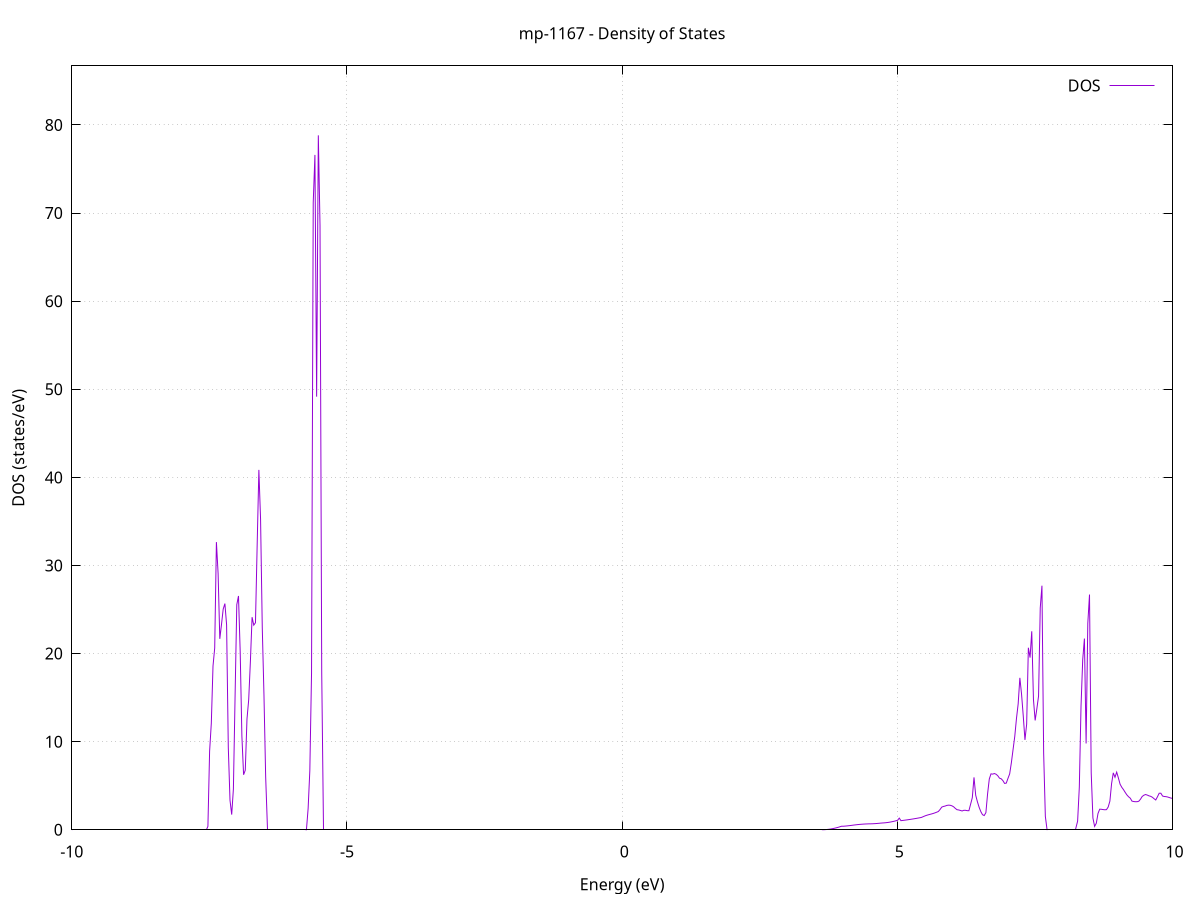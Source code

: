set title 'mp-1167 - Density of States'
set xlabel 'Energy (eV)'
set ylabel 'DOS (states/eV)'
set grid
set xrange [-10:10]
set yrange [0:86.708]
set xzeroaxis lt -1
set terminal png size 800,600
set output 'mp-1167_dos_gnuplot.png'
plot '-' using 1:2 with lines title 'DOS'
-32.588800 0.000000
-32.557900 0.000000
-32.527100 0.000000
-32.496200 0.000000
-32.465300 0.000000
-32.434500 0.000000
-32.403600 0.000000
-32.372700 0.000000
-32.341900 0.000000
-32.311000 0.000000
-32.280100 0.000000
-32.249300 0.000000
-32.218400 0.000000
-32.187500 0.000000
-32.156700 0.000000
-32.125800 0.000000
-32.095000 0.000000
-32.064100 0.000000
-32.033200 0.000000
-32.002400 0.000000
-31.971500 0.000000
-31.940600 0.000000
-31.909800 0.000000
-31.878900 0.000000
-31.848000 0.000000
-31.817200 0.000000
-31.786300 0.000000
-31.755400 0.000000
-31.724600 0.000000
-31.693700 0.000000
-31.662800 0.000000
-31.632000 0.000000
-31.601100 0.000000
-31.570300 0.000000
-31.539400 0.000000
-31.508500 0.000000
-31.477700 0.000000
-31.446800 0.000000
-31.415900 0.000000
-31.385100 0.000000
-31.354200 0.000000
-31.323300 0.000000
-31.292500 0.000000
-31.261600 0.000000
-31.230700 0.000000
-31.199900 0.000000
-31.169000 0.000000
-31.138100 0.000000
-31.107300 0.000000
-31.076400 0.000000
-31.045600 0.000000
-31.014700 0.000000
-30.983800 0.000000
-30.953000 0.000000
-30.922100 0.000000
-30.891200 0.000000
-30.860400 0.000000
-30.829500 0.000000
-30.798600 0.000000
-30.767800 0.000000
-30.736900 0.000000
-30.706000 0.000000
-30.675200 0.000000
-30.644300 0.000000
-30.613400 0.000000
-30.582600 0.000000
-30.551700 0.000000
-30.520900 0.000000
-30.490000 0.000000
-30.459100 0.000000
-30.428300 0.000000
-30.397400 0.000000
-30.366500 0.000000
-30.335700 0.000000
-30.304800 0.000000
-30.273900 0.000000
-30.243100 0.000000
-30.212200 0.000000
-30.181300 0.000000
-30.150500 0.000000
-30.119600 0.000000
-30.088700 0.000000
-30.057900 0.000000
-30.027000 0.000000
-29.996200 0.000000
-29.965300 0.000000
-29.934400 0.000000
-29.903600 0.000000
-29.872700 0.000000
-29.841800 0.000000
-29.811000 0.000000
-29.780100 1.217000
-29.749200 74.824300
-29.718400 0.000000
-29.687500 0.000000
-29.656600 0.000000
-29.625800 0.000000
-29.594900 0.000000
-29.564000 0.000000
-29.533200 0.000000
-29.502300 0.000000
-29.471500 0.000000
-29.440600 0.000000
-29.409700 0.000000
-29.378900 0.000000
-29.348000 0.000000
-29.317100 0.000000
-29.286300 0.000000
-29.255400 0.000000
-29.224500 0.000000
-29.193700 0.000000
-29.162800 0.000000
-29.131900 0.000000
-29.101100 0.000000
-29.070200 0.000000
-29.039300 0.000000
-29.008500 0.000000
-28.977600 0.000000
-28.946800 0.000000
-28.915900 0.000000
-28.885000 0.000000
-28.854200 0.000000
-28.823300 0.000000
-28.792400 0.000000
-28.761600 0.000000
-28.730700 0.000000
-28.699800 0.000000
-28.669000 0.000000
-28.638100 0.000000
-28.607200 0.000000
-28.576400 0.000000
-28.545500 0.000000
-28.514600 0.000000
-28.483800 0.000000
-28.452900 0.000000
-28.422100 0.000000
-28.391200 0.000000
-28.360300 0.000000
-28.329500 0.000000
-28.298600 0.000000
-28.267700 0.000000
-28.236900 0.000000
-28.206000 0.000000
-28.175100 0.000000
-28.144300 0.000000
-28.113400 0.000000
-28.082500 0.000000
-28.051700 0.000000
-28.020800 0.000000
-27.989900 0.000000
-27.959100 0.000000
-27.928200 0.000000
-27.897400 0.000000
-27.866500 0.000000
-27.835600 0.000000
-27.804800 0.000000
-27.773900 0.000000
-27.743000 0.000000
-27.712200 0.000000
-27.681300 0.000000
-27.650400 0.000000
-27.619600 0.000000
-27.588700 0.000000
-27.557800 0.000000
-27.527000 0.000000
-27.496100 0.000000
-27.465300 0.000000
-27.434400 0.000000
-27.403500 0.000000
-27.372700 0.000000
-27.341800 0.000000
-27.310900 0.000000
-27.280100 0.000000
-27.249200 0.000000
-27.218300 0.000000
-27.187500 0.000000
-27.156600 0.000000
-27.125700 0.000000
-27.094900 0.000000
-27.064000 0.000000
-27.033100 0.000000
-27.002300 0.000000
-26.971400 0.000000
-26.940600 0.000000
-26.909700 4.054700
-26.878800 178.437000
-26.848000 102.203800
-26.817100 0.000000
-26.786200 0.000000
-26.755400 0.000000
-26.724500 0.000000
-26.693600 0.000000
-26.662800 0.000000
-26.631900 0.000000
-26.601000 0.000000
-26.570200 0.000000
-26.539300 0.000000
-26.508400 0.000000
-26.477600 0.000000
-26.446700 0.000000
-26.415900 0.000000
-26.385000 0.000000
-26.354100 0.000000
-26.323300 0.000000
-26.292400 0.000000
-26.261500 0.000000
-26.230700 0.000000
-26.199800 0.000000
-26.168900 0.000000
-26.138100 0.000000
-26.107200 0.000000
-26.076300 0.000000
-26.045500 0.000000
-26.014600 0.000000
-25.983700 0.000000
-25.952900 0.000000
-25.922000 0.000000
-25.891200 0.000000
-25.860300 0.000000
-25.829400 0.000000
-25.798600 0.000000
-25.767700 0.000000
-25.736800 0.000000
-25.706000 0.000000
-25.675100 0.000000
-25.644200 0.000000
-25.613400 0.000000
-25.582500 0.000000
-25.551600 0.000000
-25.520800 0.000000
-25.489900 0.000000
-25.459000 0.000000
-25.428200 0.000000
-25.397300 0.000000
-25.366500 0.000000
-25.335600 0.000000
-25.304700 0.000000
-25.273900 0.000000
-25.243000 0.000000
-25.212100 0.000000
-25.181300 0.000000
-25.150400 0.000000
-25.119500 0.000000
-25.088700 0.000000
-25.057800 0.000000
-25.026900 0.000000
-24.996100 0.000000
-24.965200 0.000000
-24.934300 0.000000
-24.903500 0.000000
-24.872600 0.000000
-24.841800 0.000000
-24.810900 0.000000
-24.780000 0.000000
-24.749200 0.000000
-24.718300 0.000000
-24.687400 0.000000
-24.656600 0.000000
-24.625700 0.000000
-24.594800 0.000000
-24.564000 0.000000
-24.533100 0.000000
-24.502200 0.000000
-24.471400 0.000000
-24.440500 0.000000
-24.409600 0.000000
-24.378800 0.000000
-24.347900 0.000000
-24.317100 0.000000
-24.286200 0.000000
-24.255300 0.000000
-24.224500 0.000000
-24.193600 0.000000
-24.162700 0.000000
-24.131900 0.000000
-24.101000 0.000000
-24.070100 0.000000
-24.039300 0.000000
-24.008400 0.000000
-23.977500 0.000000
-23.946700 0.000000
-23.915800 0.000000
-23.884900 0.000000
-23.854100 0.000000
-23.823200 0.000000
-23.792400 0.000000
-23.761500 0.000000
-23.730600 0.000000
-23.699800 0.000000
-23.668900 0.000000
-23.638000 0.000000
-23.607200 0.000000
-23.576300 0.000000
-23.545400 0.000000
-23.514600 0.000000
-23.483700 0.000000
-23.452800 0.000000
-23.422000 0.000000
-23.391100 0.000000
-23.360200 0.000000
-23.329400 0.000000
-23.298500 0.000000
-23.267700 0.000000
-23.236800 0.000000
-23.205900 0.000000
-23.175100 0.000000
-23.144200 0.000000
-23.113300 0.000000
-23.082500 0.000000
-23.051600 0.000000
-23.020700 0.000000
-22.989900 0.000000
-22.959000 0.000000
-22.928100 0.000000
-22.897300 0.000000
-22.866400 0.000000
-22.835500 0.000000
-22.804700 0.000000
-22.773800 0.000000
-22.743000 0.000000
-22.712100 0.000000
-22.681200 0.000000
-22.650400 0.000000
-22.619500 0.000000
-22.588600 0.000000
-22.557800 0.000000
-22.526900 0.000000
-22.496000 0.000000
-22.465200 0.000000
-22.434300 0.000000
-22.403400 0.000000
-22.372600 0.000000
-22.341700 0.000000
-22.310800 0.000000
-22.280000 0.000000
-22.249100 0.000000
-22.218300 0.000000
-22.187400 0.000000
-22.156500 0.000000
-22.125700 0.000000
-22.094800 0.000000
-22.063900 0.000000
-22.033100 0.000000
-22.002200 0.000000
-21.971300 0.000000
-21.940500 0.000000
-21.909600 0.000000
-21.878700 0.000000
-21.847900 0.000000
-21.817000 0.000000
-21.786100 0.000000
-21.755300 0.000000
-21.724400 0.000000
-21.693600 0.000000
-21.662700 0.000000
-21.631800 0.000000
-21.601000 0.000000
-21.570100 0.000000
-21.539200 0.000000
-21.508400 0.000000
-21.477500 0.000000
-21.446600 0.000000
-21.415800 0.000000
-21.384900 0.000000
-21.354000 0.000000
-21.323200 0.000000
-21.292300 0.000000
-21.261400 0.000000
-21.230600 0.000000
-21.199700 0.000000
-21.168900 0.000000
-21.138000 0.000000
-21.107100 0.000000
-21.076300 0.000000
-21.045400 0.000000
-21.014500 0.000000
-20.983700 0.000000
-20.952800 0.000000
-20.921900 0.000000
-20.891100 0.000000
-20.860200 0.000000
-20.829300 0.000000
-20.798500 0.000000
-20.767600 0.000000
-20.736800 0.000000
-20.705900 0.000000
-20.675000 0.000000
-20.644200 0.000000
-20.613300 0.000000
-20.582400 0.000000
-20.551600 0.000000
-20.520700 0.000000
-20.489800 0.000000
-20.459000 0.000000
-20.428100 0.000000
-20.397200 0.000000
-20.366400 0.000000
-20.335500 0.000000
-20.304600 0.000000
-20.273800 0.000000
-20.242900 0.000000
-20.212100 0.000000
-20.181200 0.000000
-20.150300 0.000000
-20.119500 0.000000
-20.088600 0.000000
-20.057700 0.000000
-20.026900 0.000000
-19.996000 0.000000
-19.965100 0.000000
-19.934300 0.000000
-19.903400 0.000000
-19.872500 0.000000
-19.841700 0.000000
-19.810800 0.000000
-19.779900 0.000000
-19.749100 0.000000
-19.718200 0.000000
-19.687400 0.000000
-19.656500 0.000000
-19.625600 0.000000
-19.594800 0.000000
-19.563900 0.000000
-19.533000 0.000000
-19.502200 0.000000
-19.471300 0.000000
-19.440400 0.000000
-19.409600 0.000000
-19.378700 0.000000
-19.347800 0.000000
-19.317000 0.000000
-19.286100 0.000000
-19.255200 0.000000
-19.224400 0.000000
-19.193500 0.000000
-19.162700 0.000000
-19.131800 0.000000
-19.100900 0.000000
-19.070100 0.000000
-19.039200 0.000000
-19.008300 0.000000
-18.977500 0.000000
-18.946600 0.000000
-18.915700 0.000000
-18.884900 0.000000
-18.854000 0.000000
-18.823100 0.000000
-18.792300 0.000000
-18.761400 0.000000
-18.730500 0.000000
-18.699700 0.000000
-18.668800 0.000000
-18.638000 0.000000
-18.607100 0.000000
-18.576200 0.000000
-18.545400 0.000000
-18.514500 0.000000
-18.483600 0.000000
-18.452800 0.000000
-18.421900 0.000000
-18.391000 0.000000
-18.360200 0.000000
-18.329300 0.000000
-18.298400 0.000000
-18.267600 0.000000
-18.236700 0.000000
-18.205800 0.000000
-18.175000 0.000000
-18.144100 0.000000
-18.113300 0.000000
-18.082400 0.000000
-18.051500 0.000000
-18.020700 0.000000
-17.989800 0.000000
-17.958900 0.000000
-17.928100 0.000000
-17.897200 0.000000
-17.866300 0.000000
-17.835500 0.000000
-17.804600 0.000000
-17.773700 0.000000
-17.742900 0.000000
-17.712000 0.000000
-17.681100 0.000000
-17.650300 0.000000
-17.619400 0.000000
-17.588600 0.000000
-17.557700 0.000000
-17.526800 0.000000
-17.496000 0.000000
-17.465100 0.000000
-17.434200 0.000000
-17.403400 0.000000
-17.372500 0.000000
-17.341600 0.000000
-17.310800 0.000000
-17.279900 0.000000
-17.249000 0.000000
-17.218200 0.000000
-17.187300 0.000000
-17.156400 0.000000
-17.125600 0.000000
-17.094700 0.000000
-17.063900 0.000000
-17.033000 0.000000
-17.002100 0.000000
-16.971300 0.000000
-16.940400 0.000000
-16.909500 0.000000
-16.878700 0.000000
-16.847800 0.000000
-16.816900 0.000000
-16.786100 0.000000
-16.755200 0.000000
-16.724300 0.000000
-16.693500 0.000000
-16.662600 0.000000
-16.631700 0.000000
-16.600900 0.000000
-16.570000 0.000000
-16.539200 0.000000
-16.508300 0.000000
-16.477400 0.000000
-16.446600 0.000000
-16.415700 0.000000
-16.384800 0.000000
-16.354000 0.000000
-16.323100 0.000000
-16.292200 0.000000
-16.261400 0.000000
-16.230500 0.000000
-16.199600 0.000000
-16.168800 0.000000
-16.137900 0.000000
-16.107000 0.000000
-16.076200 0.000000
-16.045300 0.000000
-16.014500 0.000000
-15.983600 0.000000
-15.952700 0.000000
-15.921900 0.000000
-15.891000 0.000000
-15.860100 0.000000
-15.829300 0.000000
-15.798400 0.000000
-15.767500 0.000000
-15.736700 0.000000
-15.705800 0.000000
-15.674900 0.000000
-15.644100 0.000000
-15.613200 0.000000
-15.582300 0.000000
-15.551500 0.000000
-15.520600 0.000000
-15.489800 0.000000
-15.458900 0.000000
-15.428000 0.000000
-15.397200 0.000000
-15.366300 0.000000
-15.335400 0.000000
-15.304600 0.000000
-15.273700 0.000000
-15.242800 0.000000
-15.212000 0.000000
-15.181100 0.000000
-15.150200 0.000000
-15.119400 0.000000
-15.088500 0.000000
-15.057600 0.000000
-15.026800 0.000000
-14.995900 0.000000
-14.965100 0.000000
-14.934200 0.000000
-14.903300 0.000000
-14.872500 0.000000
-14.841600 0.000000
-14.810700 0.000000
-14.779900 0.000000
-14.749000 0.000000
-14.718100 0.000000
-14.687300 0.000000
-14.656400 0.000000
-14.625500 0.000000
-14.594700 0.000000
-14.563800 0.000000
-14.532900 0.000000
-14.502100 0.000000
-14.471200 0.000000
-14.440400 0.000000
-14.409500 0.000000
-14.378600 0.000000
-14.347800 0.000000
-14.316900 0.000000
-14.286000 0.000000
-14.255200 0.000000
-14.224300 0.000000
-14.193400 0.000000
-14.162600 0.000000
-14.131700 0.000000
-14.100800 0.000000
-14.070000 0.000000
-14.039100 0.000000
-14.008300 0.000000
-13.977400 0.000000
-13.946500 0.000000
-13.915700 0.000000
-13.884800 0.000000
-13.853900 0.000000
-13.823100 0.000000
-13.792200 0.000000
-13.761300 0.000000
-13.730500 0.000000
-13.699600 0.000000
-13.668700 0.000000
-13.637900 0.000000
-13.607000 0.000000
-13.576100 0.000000
-13.545300 0.000000
-13.514400 1.297100
-13.483600 5.145400
-13.452700 7.914800
-13.421800 11.270600
-13.391000 21.796900
-13.360100 40.147700
-13.329200 75.233400
-13.298400 0.000000
-13.267500 0.000000
-13.236600 0.000000
-13.205800 0.000000
-13.174900 0.000000
-13.144000 0.000000
-13.113200 0.000000
-13.082300 0.000000
-13.051400 0.000000
-13.020600 0.000000
-12.989700 0.000000
-12.958900 0.000000
-12.928000 0.000000
-12.897100 0.000000
-12.866300 0.000000
-12.835400 0.000000
-12.804500 0.000000
-12.773700 0.000000
-12.742800 0.000000
-12.711900 0.000000
-12.681100 0.000000
-12.650200 0.000000
-12.619300 0.000000
-12.588500 0.000000
-12.557600 0.000000
-12.526700 0.000000
-12.495900 0.000000
-12.465000 0.000000
-12.434200 0.000000
-12.403300 0.000000
-12.372400 0.000000
-12.341600 0.000000
-12.310700 0.000000
-12.279800 0.000000
-12.249000 0.000000
-12.218100 0.000000
-12.187200 0.000000
-12.156400 0.000000
-12.125500 0.000000
-12.094600 0.000000
-12.063800 0.000000
-12.032900 0.000000
-12.002000 0.000000
-11.971200 0.000000
-11.940300 0.000000
-11.909500 0.000000
-11.878600 0.000000
-11.847700 0.000000
-11.816900 0.000000
-11.786000 0.000000
-11.755100 0.000000
-11.724300 0.000000
-11.693400 0.000000
-11.662500 0.000000
-11.631700 0.000000
-11.600800 0.000000
-11.569900 0.000000
-11.539100 0.000000
-11.508200 0.000000
-11.477300 0.000000
-11.446500 0.000000
-11.415600 0.000000
-11.384800 0.000000
-11.353900 0.000000
-11.323000 0.000000
-11.292200 0.000000
-11.261300 0.000000
-11.230400 0.000000
-11.199600 0.000000
-11.168700 0.000000
-11.137800 0.000000
-11.107000 0.050700
-11.076100 18.588800
-11.045200 13.728200
-11.014400 14.552100
-10.983500 46.189000
-10.952600 67.720800
-10.921800 38.991400
-10.890900 50.897800
-10.860100 80.882100
-10.829200 40.494700
-10.798300 0.000000
-10.767500 0.000000
-10.736600 0.000000
-10.705700 0.000000
-10.674900 0.000000
-10.644000 0.000000
-10.613100 0.000000
-10.582300 0.000000
-10.551400 0.000000
-10.520500 0.000000
-10.489700 0.000000
-10.458800 0.000000
-10.427900 0.000000
-10.397100 0.000000
-10.366200 0.000000
-10.335400 0.000000
-10.304500 0.000000
-10.273600 0.000000
-10.242800 0.000000
-10.211900 0.000000
-10.181000 0.000000
-10.150200 0.000000
-10.119300 0.000000
-10.088400 0.000000
-10.057600 0.000000
-10.026700 0.000000
-9.995800 0.000000
-9.965000 0.000000
-9.934100 0.000000
-9.903200 0.000000
-9.872400 0.000000
-9.841500 0.000000
-9.810700 0.000000
-9.779800 0.000000
-9.748900 0.000000
-9.718100 0.000000
-9.687200 0.000000
-9.656300 0.000000
-9.625500 0.000000
-9.594600 0.000000
-9.563700 0.000000
-9.532900 0.000000
-9.502000 0.000000
-9.471100 0.000000
-9.440300 0.000000
-9.409400 0.000000
-9.378500 0.000000
-9.347700 0.000000
-9.316800 0.000000
-9.286000 0.000000
-9.255100 0.000000
-9.224200 0.000000
-9.193400 0.000000
-9.162500 0.000000
-9.131600 0.000000
-9.100800 0.000000
-9.069900 0.000000
-9.039000 0.000000
-9.008200 0.000000
-8.977300 0.000000
-8.946400 0.000000
-8.915600 0.000000
-8.884700 0.000000
-8.853800 0.000000
-8.823000 0.000000
-8.792100 0.000000
-8.761300 0.000000
-8.730400 0.000000
-8.699500 0.000000
-8.668700 0.000000
-8.637800 0.000000
-8.606900 0.000000
-8.576100 0.000000
-8.545200 0.000000
-8.514300 0.000000
-8.483500 0.000000
-8.452600 0.000000
-8.421700 0.000000
-8.390900 0.000000
-8.360000 0.000000
-8.329100 0.000000
-8.298300 0.000000
-8.267400 0.000000
-8.236600 0.000000
-8.205700 0.000000
-8.174800 0.000000
-8.144000 0.000000
-8.113100 0.000000
-8.082200 0.000000
-8.051400 0.000000
-8.020500 0.000000
-7.989600 0.000000
-7.958800 0.000000
-7.927900 0.000000
-7.897000 0.000000
-7.866200 0.000000
-7.835300 0.000000
-7.804400 0.000000
-7.773600 0.000000
-7.742700 0.000000
-7.711900 0.000000
-7.681000 0.000000
-7.650100 0.000000
-7.619300 0.000000
-7.588400 0.000000
-7.557500 0.000000
-7.526700 0.386600
-7.495800 8.920500
-7.464900 12.082400
-7.434100 18.579300
-7.403200 20.632000
-7.372300 32.657300
-7.341500 29.096900
-7.310600 21.671300
-7.279800 23.303400
-7.248900 25.050400
-7.218000 25.674300
-7.187200 23.266000
-7.156300 9.345200
-7.125400 3.356300
-7.094600 1.723400
-7.063700 4.618200
-7.032800 15.220400
-7.002000 25.550300
-6.971100 26.537100
-6.940200 20.259600
-6.909400 10.642900
-6.878500 6.245800
-6.847600 6.764800
-6.816800 12.569300
-6.785900 14.738000
-6.755100 19.059500
-6.724200 24.131700
-6.693300 23.227300
-6.662500 23.500300
-6.631600 32.360700
-6.600700 40.847700
-6.569900 35.261500
-6.539000 22.972900
-6.508100 15.266700
-6.477300 6.009700
-6.446400 0.000000
-6.415500 0.000000
-6.384700 0.000000
-6.353800 0.000000
-6.322900 0.000000
-6.292100 0.000000
-6.261200 0.000000
-6.230400 0.000000
-6.199500 0.000000
-6.168600 0.000000
-6.137800 0.000000
-6.106900 0.000000
-6.076000 0.000000
-6.045200 0.000000
-6.014300 0.000000
-5.983400 0.000000
-5.952600 0.000000
-5.921700 0.000000
-5.890800 0.000000
-5.860000 0.000000
-5.829100 0.000000
-5.798200 0.000000
-5.767400 0.000000
-5.736500 0.003600
-5.705700 2.420300
-5.674800 6.721900
-5.643900 17.736400
-5.613100 71.188600
-5.582200 76.602100
-5.551300 49.163900
-5.520500 78.825600
-5.489600 68.579600
-5.458700 17.821500
-5.427900 0.000000
-5.397000 0.000000
-5.366100 0.000000
-5.335300 0.000000
-5.304400 0.000000
-5.273500 0.000000
-5.242700 0.000000
-5.211800 0.000000
-5.181000 0.000000
-5.150100 0.000000
-5.119200 0.000000
-5.088400 0.000000
-5.057500 0.000000
-5.026600 0.000000
-4.995800 0.000000
-4.964900 0.000000
-4.934000 0.000000
-4.903200 0.000000
-4.872300 0.000000
-4.841400 0.000000
-4.810600 0.000000
-4.779700 0.000000
-4.748800 0.000000
-4.718000 0.000000
-4.687100 0.000000
-4.656300 0.000000
-4.625400 0.000000
-4.594500 0.000000
-4.563700 0.000000
-4.532800 0.000000
-4.501900 0.000000
-4.471100 0.000000
-4.440200 0.000000
-4.409300 0.000000
-4.378500 0.000000
-4.347600 0.000000
-4.316700 0.000000
-4.285900 0.000000
-4.255000 0.000000
-4.224100 0.000000
-4.193300 0.000000
-4.162400 0.000000
-4.131600 0.000000
-4.100700 0.000000
-4.069800 0.000000
-4.039000 0.000000
-4.008100 0.000000
-3.977200 0.000000
-3.946400 0.000000
-3.915500 0.000000
-3.884600 0.000000
-3.853800 0.000000
-3.822900 0.000000
-3.792000 0.000000
-3.761200 0.000000
-3.730300 0.000000
-3.699400 0.000000
-3.668600 0.000000
-3.637700 0.000000
-3.606900 0.000000
-3.576000 0.000000
-3.545100 0.000000
-3.514300 0.000000
-3.483400 0.000000
-3.452500 0.000000
-3.421700 0.000000
-3.390800 0.000000
-3.359900 0.000000
-3.329100 0.000000
-3.298200 0.000000
-3.267300 0.000000
-3.236500 0.000000
-3.205600 0.000000
-3.174700 0.000000
-3.143900 0.000000
-3.113000 0.000000
-3.082200 0.000000
-3.051300 0.000000
-3.020400 0.000000
-2.989600 0.000000
-2.958700 0.000000
-2.927800 0.000000
-2.897000 0.000000
-2.866100 0.000000
-2.835200 0.000000
-2.804400 0.000000
-2.773500 0.000000
-2.742600 0.000000
-2.711800 0.000000
-2.680900 0.000000
-2.650000 0.000000
-2.619200 0.000000
-2.588300 0.000000
-2.557500 0.000000
-2.526600 0.000000
-2.495700 0.000000
-2.464900 0.000000
-2.434000 0.000000
-2.403100 0.000000
-2.372300 0.000000
-2.341400 0.000000
-2.310500 0.000000
-2.279700 0.000000
-2.248800 0.000000
-2.217900 0.000000
-2.187100 0.000000
-2.156200 0.000000
-2.125300 0.000000
-2.094500 0.000000
-2.063600 0.000000
-2.032800 0.000000
-2.001900 0.000000
-1.971000 0.000000
-1.940200 0.000000
-1.909300 0.000000
-1.878400 0.000000
-1.847600 0.000000
-1.816700 0.000000
-1.785800 0.000000
-1.755000 0.000000
-1.724100 0.000000
-1.693200 0.000000
-1.662400 0.000000
-1.631500 0.000000
-1.600600 0.000000
-1.569800 0.000000
-1.538900 0.000000
-1.508100 0.000000
-1.477200 0.000000
-1.446300 0.000000
-1.415500 0.000000
-1.384600 0.000000
-1.353700 0.000000
-1.322900 0.000000
-1.292000 0.000000
-1.261100 0.000000
-1.230300 0.000000
-1.199400 0.000000
-1.168500 0.000000
-1.137700 0.000000
-1.106800 0.000000
-1.075900 0.000000
-1.045100 0.000000
-1.014200 0.000000
-0.983400 0.000000
-0.952500 0.000000
-0.921600 0.000000
-0.890800 0.000000
-0.859900 0.000000
-0.829000 0.000000
-0.798200 0.000000
-0.767300 0.000000
-0.736400 0.000000
-0.705600 0.000000
-0.674700 0.000000
-0.643800 0.000000
-0.613000 0.000000
-0.582100 0.000000
-0.551300 0.000000
-0.520400 0.000000
-0.489500 0.000000
-0.458700 0.000000
-0.427800 0.000000
-0.396900 0.000000
-0.366100 0.000000
-0.335200 0.000000
-0.304300 0.000000
-0.273500 0.000000
-0.242600 0.000000
-0.211700 0.000000
-0.180900 0.000000
-0.150000 0.000000
-0.119100 0.000000
-0.088300 0.000000
-0.057400 0.000000
-0.026600 0.000000
0.004300 0.000000
0.035200 0.000000
0.066000 0.000000
0.096900 0.000000
0.127800 0.000000
0.158600 0.000000
0.189500 0.000000
0.220400 0.000000
0.251200 0.000000
0.282100 0.000000
0.313000 0.000000
0.343800 0.000000
0.374700 0.000000
0.405600 0.000000
0.436400 0.000000
0.467300 0.000000
0.498100 0.000000
0.529000 0.000000
0.559900 0.000000
0.590700 0.000000
0.621600 0.000000
0.652500 0.000000
0.683300 0.000000
0.714200 0.000000
0.745100 0.000000
0.775900 0.000000
0.806800 0.000000
0.837700 0.000000
0.868500 0.000000
0.899400 0.000000
0.930300 0.000000
0.961100 0.000000
0.992000 0.000000
1.022800 0.000000
1.053700 0.000000
1.084600 0.000000
1.115400 0.000000
1.146300 0.000000
1.177200 0.000000
1.208000 0.000000
1.238900 0.000000
1.269800 0.000000
1.300600 0.000000
1.331500 0.000000
1.362400 0.000000
1.393200 0.000000
1.424100 0.000000
1.455000 0.000000
1.485800 0.000000
1.516700 0.000000
1.547500 0.000000
1.578400 0.000000
1.609300 0.000000
1.640100 0.000000
1.671000 0.000000
1.701900 0.000000
1.732700 0.000000
1.763600 0.000000
1.794500 0.000000
1.825300 0.000000
1.856200 0.000000
1.887100 0.000000
1.917900 0.000000
1.948800 0.000000
1.979700 0.000000
2.010500 0.000000
2.041400 0.000000
2.072200 0.000000
2.103100 0.000000
2.134000 0.000000
2.164800 0.000000
2.195700 0.000000
2.226600 0.000000
2.257400 0.000000
2.288300 0.000000
2.319200 0.000000
2.350000 0.000000
2.380900 0.000000
2.411800 0.000000
2.442600 0.000000
2.473500 0.000000
2.504400 0.000000
2.535200 0.000000
2.566100 0.000000
2.596900 0.000000
2.627800 0.000000
2.658700 0.000000
2.689500 0.000000
2.720400 0.000000
2.751300 0.000000
2.782100 0.000000
2.813000 0.000000
2.843900 0.000000
2.874700 0.000000
2.905600 0.000000
2.936500 0.000000
2.967300 0.000000
2.998200 0.000000
3.029100 0.000000
3.059900 0.000000
3.090800 0.000000
3.121600 0.000000
3.152500 0.000000
3.183400 0.000000
3.214200 0.000000
3.245100 0.000000
3.276000 0.000000
3.306800 0.000000
3.337700 0.000000
3.368600 0.000000
3.399400 0.000000
3.430300 0.000000
3.461200 0.000000
3.492000 0.000000
3.522900 0.000000
3.553800 0.000000
3.584600 0.000000
3.615500 0.000000
3.646300 0.003100
3.677200 0.011700
3.708100 0.025800
3.738900 0.045400
3.769800 0.070600
3.800700 0.101200
3.831500 0.137400
3.862400 0.179000
3.893300 0.226200
3.924100 0.278900
3.955000 0.337100
3.985900 0.400800
4.016700 0.400100
4.047600 0.415900
4.078500 0.434100
4.109300 0.454500
4.140200 0.477200
4.171000 0.502200
4.201900 0.528900
4.232800 0.553800
4.263600 0.576500
4.294500 0.596900
4.325400 0.615000
4.356200 0.630900
4.387100 0.644500
4.418000 0.655800
4.448800 0.664900
4.479700 0.671700
4.510600 0.676300
4.541400 0.679200
4.572300 0.689600
4.603200 0.702300
4.634000 0.717300
4.664900 0.734600
4.695700 0.754200
4.726600 0.770100
4.757500 0.782800
4.788300 0.800800
4.819200 0.824100
4.850100 0.852700
4.880900 0.886700
4.911800 0.925900
4.942700 0.970500
4.973500 1.020400
5.004400 1.077300
5.035300 1.322900
5.066100 1.034400
5.097000 1.058000
5.127900 1.082900
5.158700 1.109000
5.189600 1.136400
5.220400 1.164900
5.251300 1.194600
5.282200 1.225600
5.313000 1.257800
5.343900 1.291200
5.374800 1.325800
5.405600 1.361600
5.436500 1.398700
5.467400 1.480200
5.498200 1.564300
5.529100 1.634900
5.560000 1.693100
5.590800 1.746100
5.621700 1.796700
5.652600 1.854100
5.683400 1.919500
5.714300 1.992800
5.745100 2.074000
5.776000 2.296100
5.806900 2.570000
5.837700 2.647300
5.868600 2.693800
5.899500 2.765300
5.930300 2.795900
5.961200 2.780800
5.992100 2.718900
6.022900 2.609900
6.053800 2.426900
6.084700 2.278300
6.115500 2.248000
6.146400 2.194800
6.177200 2.133800
6.208100 2.212100
6.239000 2.209900
6.269800 2.169200
6.300700 2.166500
6.331600 2.903700
6.362400 3.643300
6.393300 5.947600
6.424200 3.921000
6.455000 3.182700
6.485900 2.562900
6.516800 2.067900
6.547600 1.712800
6.578500 1.613300
6.609400 1.946000
6.640200 4.085300
6.671100 5.764100
6.701900 6.347100
6.732800 6.317200
6.763700 6.383800
6.794500 6.303100
6.825400 6.131600
6.856300 5.860300
6.887100 5.788600
6.918000 5.582500
6.948900 5.262200
6.979700 5.294900
7.010600 5.837300
7.041500 6.349000
7.072300 7.617100
7.103200 9.115600
7.134100 10.598700
7.164900 12.627500
7.195800 14.290700
7.226600 17.246400
7.257500 15.380000
7.288400 12.903700
7.319200 10.200500
7.350100 11.987300
7.381000 20.660300
7.411800 19.543000
7.442700 22.532400
7.473600 14.779300
7.504400 12.410300
7.535300 13.735900
7.566200 15.170800
7.597000 25.179900
7.627900 27.707000
7.658800 8.727600
7.689600 1.525400
7.720500 0.019300
7.751300 0.000000
7.782200 0.000000
7.813100 0.000000
7.843900 0.000000
7.874800 0.000000
7.905700 0.000000
7.936500 0.000000
7.967400 0.000000
7.998300 0.000000
8.029100 0.000000
8.060000 0.000000
8.090900 0.000000
8.121700 0.000000
8.152600 0.000000
8.183500 0.000000
8.214300 0.000000
8.245200 0.000000
8.276000 0.976300
8.306900 4.837700
8.337800 14.007200
8.368600 19.300000
8.399500 21.704600
8.430400 9.799700
8.461200 23.443400
8.492100 26.698100
8.523000 6.454600
8.553800 1.339800
8.584700 0.385100
8.615600 0.738000
8.646400 1.851900
8.677300 2.335400
8.708200 2.326900
8.739000 2.292300
8.769900 2.270600
8.800700 2.284200
8.831600 2.586100
8.862500 3.253100
8.893300 5.240100
8.924200 6.461700
8.955100 5.958900
8.985900 6.541400
9.016800 5.883800
9.047700 5.171200
9.078500 4.820400
9.109400 4.558100
9.140300 4.245100
9.171100 3.960400
9.202000 3.745700
9.232900 3.585400
9.263700 3.252400
9.294600 3.206900
9.325400 3.182900
9.356300 3.184900
9.387200 3.238200
9.418000 3.466700
9.448900 3.775300
9.479800 3.922100
9.510600 4.002800
9.541500 3.938500
9.572400 3.851200
9.603200 3.798000
9.634100 3.690800
9.665000 3.526900
9.695800 3.381100
9.726700 3.745600
9.757600 4.144900
9.788400 4.150500
9.819300 3.831500
9.850100 3.776400
9.881000 3.759900
9.911900 3.720700
9.942700 3.655800
9.973600 3.594100
10.004500 3.567800
10.035300 3.560000
10.066200 3.558200
10.097100 3.556500
10.127900 3.562000
10.158800 3.575100
10.189700 3.609800
10.220500 3.676500
10.251400 3.667700
10.282300 3.515500
10.313100 3.363100
10.344000 3.231800
10.374800 3.201300
10.405700 3.108100
10.436600 2.947200
10.467400 2.738200
10.498300 2.544600
10.529200 2.557700
10.560000 2.970200
10.590900 3.707900
10.621800 4.465700
10.652600 5.074200
10.683500 5.664200
10.714400 6.355100
10.745200 5.504400
10.776100 4.631200
10.807000 4.353100
10.837800 3.904200
10.868700 3.483600
10.899500 3.158900
10.930400 2.974300
10.961300 2.994200
10.992100 3.046100
11.023000 3.112400
11.053900 3.194000
11.084700 3.295400
11.115600 3.342800
11.146500 3.320100
11.177300 3.377900
11.208200 3.451000
11.239100 3.528900
11.269900 3.611700
11.300800 3.692400
11.331700 3.757300
11.362500 3.680700
11.393400 3.556700
11.424200 3.446100
11.455100 3.429700
11.486000 3.357400
11.516800 3.180500
11.547700 3.008700
11.578600 2.856100
11.609400 2.981000
11.640300 2.708800
11.671200 2.545100
11.702000 2.457000
11.732900 2.426800
11.763800 2.431000
11.794600 2.606900
11.825500 2.795600
11.856400 3.035500
11.887200 3.262200
11.918100 3.501800
11.948900 3.739400
11.979800 3.838700
12.010700 3.606600
12.041500 3.430000
12.072400 3.156100
12.103300 2.817000
12.134100 2.577900
12.165000 2.785000
12.195900 2.883300
12.226700 3.000400
12.257600 3.142100
12.288500 3.325500
12.319300 3.535500
12.350200 3.733600
12.381100 3.969100
12.411900 4.231200
12.442800 4.376000
12.473600 4.453700
12.504500 4.471800
12.535400 4.328400
12.566200 4.236800
12.597100 4.170600
12.628000 4.090200
12.658800 4.011000
12.689700 3.973100
12.720600 3.967100
12.751400 3.916000
12.782300 3.874400
12.813200 3.793100
12.844000 3.706400
12.874900 3.679000
12.905700 3.674300
12.936600 3.395700
12.967500 2.637900
12.998300 2.120500
13.029200 1.763100
13.060100 1.637300
13.090900 1.721200
13.121800 2.229600
13.152700 2.053700
13.183500 2.382900
13.214400 2.971800
13.245300 3.459900
13.276100 3.744200
13.307000 3.699700
13.337900 3.871200
13.368700 4.096400
13.399600 3.969300
13.430400 3.743700
13.461300 3.682800
13.492200 3.869300
13.523000 4.322300
13.553900 4.791000
13.584800 4.918700
13.615600 4.145600
13.646500 3.865500
13.677400 3.727800
13.708200 3.620000
13.739100 3.686500
13.770000 3.876700
13.800800 4.162400
13.831700 4.288800
13.862600 3.753500
13.893400 3.306600
13.924300 3.078400
13.955100 3.087100
13.986000 3.216500
14.016900 3.422700
14.047700 3.734000
14.078600 3.899100
14.109500 3.592500
14.140300 3.297500
14.171200 3.268500
14.202100 3.350800
14.232900 3.470300
14.263800 3.591300
14.294700 3.805400
14.325500 3.946200
14.356400 3.845500
14.387300 3.626600
14.418100 3.549800
14.449000 3.615800
14.479800 3.688800
14.510700 3.796200
14.541600 4.059800
14.572400 4.342300
14.603300 4.812200
14.634200 5.305300
14.665000 5.783800
14.695900 6.201900
14.726800 6.222100
14.757600 5.566800
14.788500 5.051100
14.819400 4.899100
14.850200 4.871700
14.881100 4.932200
14.912000 4.816000
14.942800 4.650100
14.973700 4.593700
15.004500 4.550100
15.035400 4.524100
15.066300 4.517300
15.097100 6.043800
15.128000 5.986800
15.158900 6.228100
15.189700 5.362500
15.220600 5.084500
15.251500 4.831000
15.282300 4.700000
15.313200 3.802100
15.344100 3.136500
15.374900 2.873700
15.405800 2.940400
15.436700 3.124000
15.467500 3.306600
15.498400 3.460100
15.529200 3.542500
15.560100 3.667800
15.591000 3.830100
15.621800 4.005100
15.652700 4.241500
15.683600 4.437200
15.714400 4.793200
15.745300 4.866000
15.776200 4.319100
15.807000 3.801000
15.837900 3.387200
15.868800 3.159500
15.899600 3.018700
15.930500 2.966600
15.961400 2.987300
15.992200 3.032500
16.023100 3.097200
16.053900 3.184300
16.084800 3.351200
16.115700 3.599100
16.146500 3.996600
16.177400 4.384000
16.208300 4.374900
16.239100 4.179900
16.270000 3.826500
16.300900 3.452500
16.331700 3.225800
16.362600 3.054200
16.393500 2.881200
16.424300 2.936600
16.455200 3.050800
16.486100 3.553900
16.516900 3.860700
16.547800 4.075900
16.578600 3.683700
16.609500 3.653400
16.640400 3.602700
16.671200 3.693700
16.702100 3.652000
16.733000 3.652000
16.763800 3.659500
16.794700 3.732200
16.825600 3.938800
16.856400 4.198100
16.887300 4.373600
16.918200 4.250500
16.949000 4.087700
16.979900 3.886300
17.010800 3.566000
17.041600 3.329500
17.072500 3.193700
17.103300 3.079100
17.134200 2.957800
17.165100 2.826500
17.195900 2.728100
17.226800 2.705600
17.257700 2.843900
17.288500 2.605500
17.319400 2.697800
17.350300 2.801300
17.381100 2.931400
17.412000 4.396400
17.442900 3.920400
17.473700 4.578200
17.504600 5.042000
17.535500 4.387500
17.566300 4.017200
17.597200 3.845000
17.628000 3.897300
17.658900 3.915400
17.689800 3.899300
17.720600 3.843800
17.751500 3.788400
17.782400 3.707300
17.813200 3.594100
17.844100 3.572300
17.875000 3.756000
17.905800 3.729700
17.936700 3.694500
17.967600 3.766300
17.998400 3.860700
18.029300 3.459700
18.060200 3.301600
18.091000 3.358200
18.121900 3.464800
18.152700 3.555900
18.183600 3.616700
18.214500 3.567700
18.245300 3.508100
18.276200 3.445800
18.307100 3.758300
18.337900 4.184600
18.368800 4.400800
18.399700 4.397600
18.430500 4.094700
18.461400 3.880400
18.492300 3.736700
18.523100 3.666400
18.554000 3.602700
18.584900 3.522700
18.615700 3.421200
18.646600 3.382200
18.677400 3.373000
18.708300 3.552400
18.739200 3.773400
18.770000 4.777800
18.800900 5.503400
18.831800 5.392600
18.862600 5.002400
18.893500 4.900200
18.924400 4.064900
18.955200 3.401700
18.986100 2.906500
19.017000 3.792300
19.047800 3.247300
19.078700 3.296900
19.109600 3.330400
19.140400 3.366200
19.171300 3.414900
19.202100 3.546300
19.233000 3.682400
19.263900 3.794300
19.294700 3.580800
19.325600 3.507300
19.356500 3.366200
19.387300 3.134300
19.418200 3.326500
19.449100 3.221500
19.479900 3.301100
19.510800 3.531600
19.541700 3.885400
19.572500 3.568800
19.603400 3.510000
19.634200 3.474100
19.665100 3.474400
19.696000 3.816100
19.726800 4.147200
19.757700 4.649400
19.788600 5.136000
19.819400 5.511400
19.850300 5.505900
19.881200 5.166100
19.912000 4.509400
19.942900 4.087000
19.973800 3.963600
20.004600 4.939800
20.035500 5.567500
20.066400 5.600600
20.097200 6.076600
20.128100 5.330600
20.158900 4.931000
20.189800 4.339400
20.220700 3.980000
20.251500 3.329800
20.282400 2.859200
20.313300 2.494700
20.344100 2.375300
20.375000 2.377200
20.405900 2.451300
20.436700 2.588700
20.467600 2.914200
20.498500 3.825700
20.529300 5.184000
20.560200 6.484500
20.591100 7.987200
20.621900 8.216600
20.652800 6.504100
20.683600 4.996500
20.714500 4.522200
20.745400 4.160100
20.776200 4.124100
20.807100 3.928500
20.838000 3.513800
20.868800 3.422800
20.899700 3.669300
20.930600 4.157200
20.961400 4.476000
20.992300 4.644300
21.023200 4.630800
21.054000 4.531300
21.084900 4.314600
21.115800 4.085900
21.146600 4.422500
21.177500 4.811800
21.208300 5.351600
21.239200 5.899600
21.270100 6.095000
21.300900 5.624300
21.331800 5.414600
21.362700 5.317300
21.393500 5.539300
21.424400 5.777600
21.455300 5.867800
21.486100 5.544800
21.517000 4.801900
21.547900 4.223800
21.578700 4.915400
21.609600 5.355800
21.640500 5.892900
21.671300 6.369400
21.702200 6.819900
21.733000 7.143000
21.763900 7.175000
21.794800 5.979500
21.825600 4.688100
21.856500 4.724200
21.887400 5.716700
21.918200 6.188400
21.949100 6.118500
21.980000 5.458900
22.010800 5.518600
22.041700 5.780000
22.072600 6.153700
22.103400 5.989500
22.134300 5.743700
22.165200 6.047700
22.196000 5.379200
22.226900 4.786100
22.257700 4.420400
22.288600 4.224100
22.319500 4.192100
22.350300 4.405700
22.381200 4.655900
22.412100 5.020300
22.442900 6.157100
22.473800 6.932200
22.504700 6.864300
22.535500 5.032400
22.566400 4.470500
22.597300 4.246900
22.628100 4.203700
22.659000 4.075600
22.689900 4.150800
22.720700 4.463900
22.751600 5.553200
22.782400 6.487100
22.813300 7.317400
22.844200 7.807200
22.875000 8.201700
22.905900 8.349300
22.936800 7.944900
22.967600 7.549300
22.998500 7.486800
23.029400 7.228700
23.060200 7.559600
23.091100 7.516000
23.122000 7.178700
23.152800 6.360100
23.183700 4.126100
23.214600 4.263600
23.245400 4.837100
23.276300 5.523100
23.307100 6.438700
23.338000 8.919700
23.368900 9.303600
23.399700 7.712000
23.430600 6.449000
23.461500 6.826800
23.492300 6.308500
23.523200 5.787000
23.554100 6.689000
23.584900 7.412800
23.615800 8.720100
23.646700 8.652100
23.677500 6.681200
23.708400 5.472400
23.739300 4.757500
23.770100 4.557700
23.801000 4.674000
23.831800 4.969500
23.862700 5.403900
23.893600 5.082000
23.924400 4.787300
23.955300 4.551700
23.986200 4.601300
24.017000 4.557200
24.047900 5.307600
24.078800 5.610100
24.109600 5.969500
24.140500 6.143100
24.171400 5.571600
24.202200 5.524100
24.233100 6.026700
24.264000 5.876400
24.294800 5.848500
24.325700 5.533600
24.356500 5.255600
24.387400 5.087000
24.418300 5.097700
24.449100 5.301800
24.480000 5.385200
24.510900 5.901400
24.541700 7.056100
24.572600 7.950900
24.603500 6.594000
24.634300 6.209200
24.665200 5.691700
24.696100 5.061300
24.726900 4.601900
24.757800 4.483100
24.788700 4.961400
24.819500 5.379900
24.850400 5.457100
24.881200 5.393200
24.912100 5.439800
24.943000 5.498900
24.973800 6.479400
25.004700 6.062400
25.035600 6.090000
25.066400 6.029400
25.097300 5.857400
25.128200 5.600100
25.159000 5.539000
25.189900 5.554400
25.220800 5.748000
25.251600 5.841000
25.282500 6.326400
25.313400 6.777900
25.344200 7.441400
25.375100 7.838700
25.405900 6.522400
25.436800 5.959100
25.467700 5.588300
25.498500 5.357200
25.529400 5.117900
25.560300 5.589300
25.591100 5.976500
25.622000 6.489600
25.652900 6.573700
25.683700 7.496200
25.714600 5.804100
25.745500 4.883300
25.776300 4.419300
25.807200 4.044200
25.838100 3.704500
25.868900 3.330600
25.899800 3.008400
25.930600 2.705100
25.961500 2.459000
25.992400 2.226700
26.023200 2.024900
26.054100 1.855100
26.085000 1.770300
26.115800 1.708200
26.146700 1.698800
26.177600 1.940200
26.208400 2.347800
26.239300 2.029800
26.270200 1.371100
26.301000 0.911000
26.331900 0.100400
26.362700 0.000000
26.393600 0.000000
26.424500 0.000000
26.455300 0.000000
26.486200 0.000000
26.517100 0.000000
26.547900 0.000000
26.578800 0.000000
26.609700 0.000000
26.640500 0.000000
26.671400 0.000000
26.702300 0.000000
26.733100 0.000000
26.764000 0.000000
26.794900 0.000000
26.825700 0.000000
26.856600 0.000000
26.887400 0.000000
26.918300 0.000000
26.949200 0.000000
26.980000 0.000000
27.010900 0.000000
27.041800 0.000000
27.072600 0.000000
27.103500 0.000000
27.134400 0.000000
27.165200 0.000000
27.196100 0.000000
27.227000 0.000000
27.257800 0.000000
27.288700 0.000000
27.319600 0.000000
27.350400 0.000000
27.381300 0.000000
27.412100 0.000000
27.443000 0.000000
27.473900 0.000000
27.504700 0.000000
27.535600 0.000000
27.566500 0.000000
27.597300 0.000000
27.628200 0.000000
27.659100 0.000000
27.689900 0.000000
27.720800 0.000000
27.751700 0.000000
27.782500 0.000000
27.813400 0.000000
27.844300 0.000000
27.875100 0.000000
27.906000 0.000000
27.936800 0.000000
27.967700 0.000000
27.998600 0.000000
28.029400 0.000000
28.060300 0.000000
28.091200 0.000000
28.122000 0.000000
28.152900 0.000000
28.183800 0.000000
28.214600 0.000000
28.245500 0.000000
28.276400 0.000000
28.307200 0.000000
28.338100 0.000000
28.369000 0.000000
28.399800 0.000000
28.430700 0.000000
28.461500 0.000000
28.492400 0.000000
28.523300 0.000000
28.554100 0.000000
28.585000 0.000000
28.615900 0.000000
28.646700 0.000000
28.677600 0.000000
28.708500 0.000000
28.739300 0.000000
28.770200 0.000000
28.801100 0.000000
28.831900 0.000000
28.862800 0.000000
28.893700 0.000000
28.924500 0.000000
28.955400 0.000000
28.986200 0.000000
29.017100 0.000000
29.048000 0.000000
29.078800 0.000000
29.109700 0.000000
29.140600 0.000000
e
